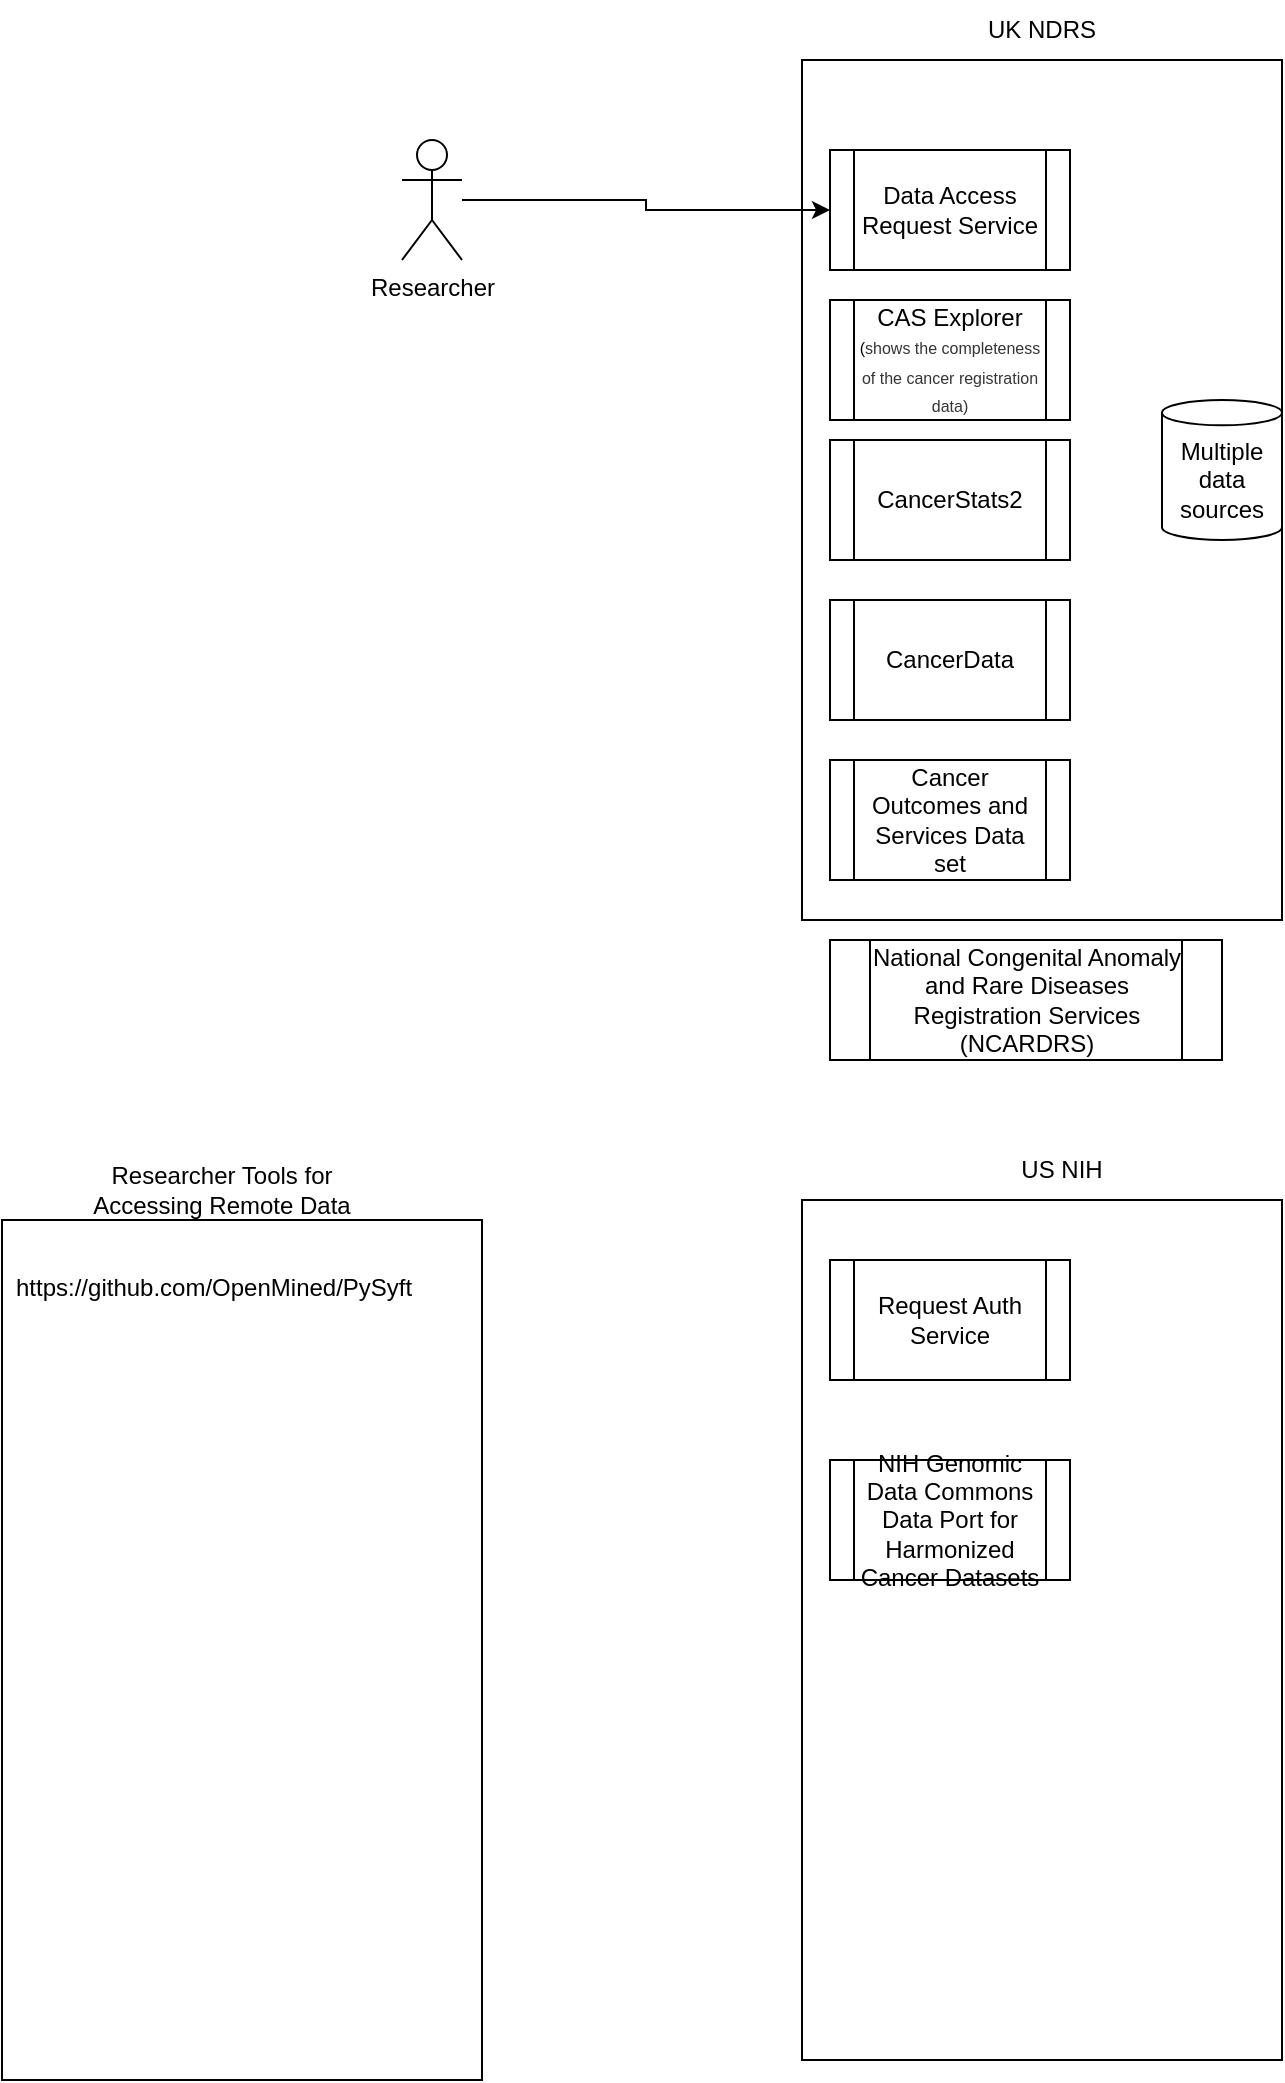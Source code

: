 <mxfile version="24.0.5" type="github">
  <diagram id="7fQXatVCyKMAwrhFBjrW" name="Services List">
    <mxGraphModel dx="1560" dy="720" grid="1" gridSize="10" guides="1" tooltips="1" connect="1" arrows="1" fold="1" page="1" pageScale="1" pageWidth="827" pageHeight="1169" math="0" shadow="0">
      <root>
        <mxCell id="0" />
        <mxCell id="1" parent="0" />
        <mxCell id="A0G-8-MBOD8QV7Cfzk0s-3" value="" style="rounded=0;whiteSpace=wrap;html=1;align=left;" vertex="1" parent="1">
          <mxGeometry x="460" y="40" width="240" height="430" as="geometry" />
        </mxCell>
        <mxCell id="A0G-8-MBOD8QV7Cfzk0s-4" value="UK NDRS" style="text;html=1;align=center;verticalAlign=middle;whiteSpace=wrap;rounded=0;" vertex="1" parent="1">
          <mxGeometry x="510" y="10" width="140" height="30" as="geometry" />
        </mxCell>
        <mxCell id="A0G-8-MBOD8QV7Cfzk0s-5" value="Multiple data sources" style="shape=cylinder3;whiteSpace=wrap;html=1;boundedLbl=1;backgroundOutline=1;size=6.333;" vertex="1" parent="1">
          <mxGeometry x="640" y="210" width="60" height="70" as="geometry" />
        </mxCell>
        <mxCell id="A0G-8-MBOD8QV7Cfzk0s-8" style="edgeStyle=orthogonalEdgeStyle;rounded=0;orthogonalLoop=1;jettySize=auto;html=1;entryX=0;entryY=0.5;entryDx=0;entryDy=0;" edge="1" parent="1" source="A0G-8-MBOD8QV7Cfzk0s-6" target="A0G-8-MBOD8QV7Cfzk0s-7">
          <mxGeometry relative="1" as="geometry" />
        </mxCell>
        <mxCell id="A0G-8-MBOD8QV7Cfzk0s-6" value="Researcher&lt;div&gt;&lt;br&gt;&lt;/div&gt;" style="shape=umlActor;verticalLabelPosition=bottom;verticalAlign=top;html=1;outlineConnect=0;" vertex="1" parent="1">
          <mxGeometry x="260" y="80" width="30" height="60" as="geometry" />
        </mxCell>
        <mxCell id="A0G-8-MBOD8QV7Cfzk0s-7" value="Data Access Request Service" style="shape=process;whiteSpace=wrap;html=1;backgroundOutline=1;" vertex="1" parent="1">
          <mxGeometry x="474" y="85" width="120" height="60" as="geometry" />
        </mxCell>
        <mxCell id="A0G-8-MBOD8QV7Cfzk0s-12" value="CancerStats2" style="shape=process;whiteSpace=wrap;html=1;backgroundOutline=1;" vertex="1" parent="1">
          <mxGeometry x="474" y="230" width="120" height="60" as="geometry" />
        </mxCell>
        <mxCell id="A0G-8-MBOD8QV7Cfzk0s-13" value="CancerData" style="shape=process;whiteSpace=wrap;html=1;backgroundOutline=1;" vertex="1" parent="1">
          <mxGeometry x="474" y="310" width="120" height="60" as="geometry" />
        </mxCell>
        <mxCell id="A0G-8-MBOD8QV7Cfzk0s-14" value="Cancer Outcomes and Services Data set" style="shape=process;whiteSpace=wrap;html=1;backgroundOutline=1;" vertex="1" parent="1">
          <mxGeometry x="474" y="390" width="120" height="60" as="geometry" />
        </mxCell>
        <mxCell id="A0G-8-MBOD8QV7Cfzk0s-15" value="CAS Explorer &lt;font style=&quot;font-size: 8px;&quot;&gt;(&lt;span style=&quot;color: rgb(53, 53, 53); font-family: Arial, Helvetica, sans-serif; text-align: start; background-color: rgb(255, 255, 255);&quot;&gt;s&lt;/span&gt;&lt;span style=&quot;color: rgb(53, 53, 53); font-family: Arial, Helvetica, sans-serif; text-align: start; background-color: rgb(255, 255, 255);&quot;&gt;&lt;font style=&quot;font-size: 8px;&quot;&gt;hows the completeness of the cancer registration data)&lt;/font&gt;&lt;/span&gt;&lt;/font&gt;" style="shape=process;whiteSpace=wrap;html=1;backgroundOutline=1;" vertex="1" parent="1">
          <mxGeometry x="474" y="160" width="120" height="60" as="geometry" />
        </mxCell>
        <mxCell id="A0G-8-MBOD8QV7Cfzk0s-16" value="National Congenital Anomaly and Rare Diseases Registration Services (NCARDRS)" style="shape=process;whiteSpace=wrap;html=1;backgroundOutline=1;" vertex="1" parent="1">
          <mxGeometry x="474" y="480" width="196" height="60" as="geometry" />
        </mxCell>
        <mxCell id="A0G-8-MBOD8QV7Cfzk0s-17" value="" style="rounded=0;whiteSpace=wrap;html=1;align=left;" vertex="1" parent="1">
          <mxGeometry x="460" y="610" width="240" height="430" as="geometry" />
        </mxCell>
        <mxCell id="A0G-8-MBOD8QV7Cfzk0s-21" value="Request Auth Service" style="shape=process;whiteSpace=wrap;html=1;backgroundOutline=1;" vertex="1" parent="1">
          <mxGeometry x="474" y="640" width="120" height="60" as="geometry" />
        </mxCell>
        <mxCell id="A0G-8-MBOD8QV7Cfzk0s-22" value="US NIH" style="text;html=1;align=center;verticalAlign=middle;whiteSpace=wrap;rounded=0;" vertex="1" parent="1">
          <mxGeometry x="520" y="580" width="140" height="30" as="geometry" />
        </mxCell>
        <mxCell id="A0G-8-MBOD8QV7Cfzk0s-23" value="NIH Genomic Data Commons Data Port for Harmonized Cancer Datasets" style="shape=process;whiteSpace=wrap;html=1;backgroundOutline=1;" vertex="1" parent="1">
          <mxGeometry x="474" y="740" width="120" height="60" as="geometry" />
        </mxCell>
        <mxCell id="A0G-8-MBOD8QV7Cfzk0s-25" value="" style="rounded=0;whiteSpace=wrap;html=1;align=left;" vertex="1" parent="1">
          <mxGeometry x="60" y="620" width="240" height="430" as="geometry" />
        </mxCell>
        <mxCell id="A0G-8-MBOD8QV7Cfzk0s-30" value="Researcher Tools for Accessing Remote Data" style="text;html=1;align=center;verticalAlign=middle;whiteSpace=wrap;rounded=0;" vertex="1" parent="1">
          <mxGeometry x="100" y="590" width="140" height="30" as="geometry" />
        </mxCell>
        <UserObject label="https://github.com/OpenMined/PySyft" link="https://github.com/OpenMined/PySyft" id="A0G-8-MBOD8QV7Cfzk0s-33">
          <mxCell style="text;whiteSpace=wrap;" vertex="1" parent="1">
            <mxGeometry x="65" y="640" width="230" height="40" as="geometry" />
          </mxCell>
        </UserObject>
      </root>
    </mxGraphModel>
  </diagram>
</mxfile>
